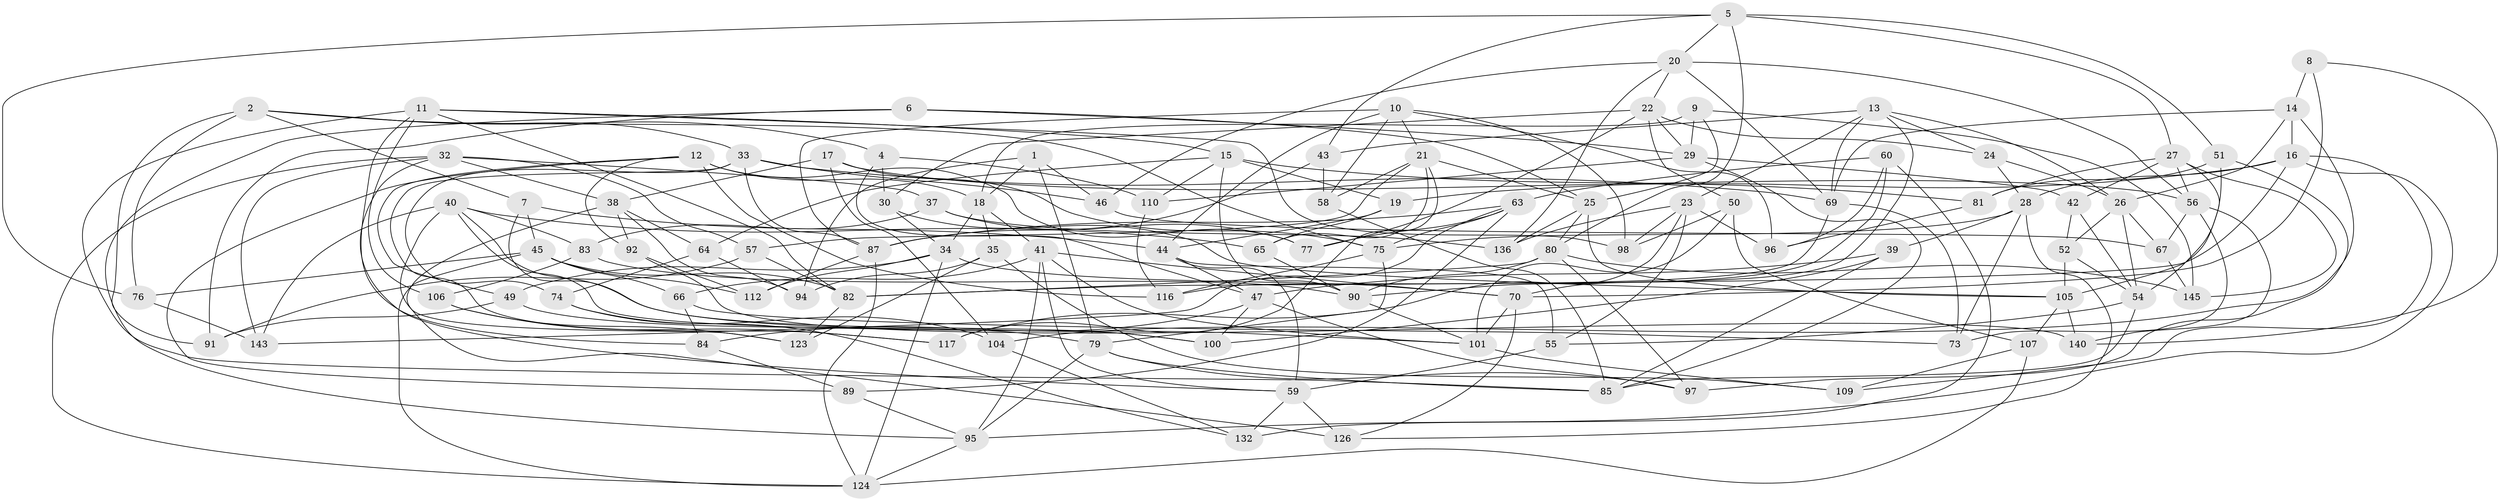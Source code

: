 // Generated by graph-tools (version 1.1) at 2025/24/03/03/25 07:24:26]
// undirected, 103 vertices, 250 edges
graph export_dot {
graph [start="1"]
  node [color=gray90,style=filled];
  1;
  2 [super="+3"];
  4;
  5 [super="+115"];
  6;
  7;
  8;
  9;
  10 [super="+144"];
  11 [super="+72"];
  12 [super="+134"];
  13 [super="+114"];
  14 [super="+78"];
  15 [super="+61"];
  16 [super="+62"];
  17;
  18 [super="+119"];
  19;
  20 [super="+113"];
  21 [super="+36"];
  22 [super="+148"];
  23 [super="+53"];
  24;
  25 [super="+147"];
  26 [super="+108"];
  27 [super="+111"];
  28 [super="+102"];
  29 [super="+31"];
  30;
  32 [super="+71"];
  33 [super="+139"];
  34 [super="+122"];
  35;
  37;
  38 [super="+93"];
  39;
  40 [super="+88"];
  41 [super="+48"];
  42;
  43;
  44 [super="+120"];
  45 [super="+129"];
  46;
  47 [super="+135"];
  49;
  50;
  51;
  52;
  54 [super="+141"];
  55;
  56 [super="+138"];
  57;
  58;
  59 [super="+68"];
  60;
  63 [super="+103"];
  64;
  65;
  66;
  67;
  69 [super="+137"];
  70 [super="+125"];
  73;
  74;
  75 [super="+128"];
  76;
  77;
  79 [super="+127"];
  80 [super="+118"];
  81;
  82 [super="+86"];
  83;
  84;
  85 [super="+121"];
  87 [super="+131"];
  89;
  90 [super="+130"];
  91;
  92;
  94;
  95 [super="+99"];
  96;
  97;
  98;
  100;
  101 [super="+133"];
  104;
  105 [super="+146"];
  106;
  107;
  109;
  110;
  112;
  116;
  117;
  123;
  124 [super="+142"];
  126;
  132;
  136;
  140;
  143;
  145;
  1 -- 94;
  1 -- 79;
  1 -- 18;
  1 -- 46;
  2 -- 91;
  2 -- 76;
  2 -- 4;
  2 -- 7;
  2 -- 75;
  2 -- 33;
  4 -- 47;
  4 -- 30;
  4 -- 110;
  5 -- 76;
  5 -- 80;
  5 -- 43;
  5 -- 27;
  5 -- 51;
  5 -- 20;
  6 -- 29;
  6 -- 25;
  6 -- 95;
  6 -- 91;
  7 -- 100;
  7 -- 45;
  7 -- 44;
  8 -- 70;
  8 -- 140;
  8 -- 14 [weight=2];
  9 -- 145;
  9 -- 18;
  9 -- 29;
  9 -- 25;
  10 -- 58;
  10 -- 98;
  10 -- 96;
  10 -- 44;
  10 -- 21;
  10 -- 87;
  11 -- 82;
  11 -- 84;
  11 -- 106;
  11 -- 98;
  11 -- 85;
  11 -- 15;
  12 -- 92;
  12 -- 49;
  12 -- 116;
  12 -- 89;
  12 -- 18;
  12 -- 77;
  13 -- 26;
  13 -- 23;
  13 -- 69;
  13 -- 24;
  13 -- 43;
  13 -- 70;
  14 -- 16;
  14 -- 104;
  14 -- 26;
  14 -- 69;
  15 -- 64;
  15 -- 110;
  15 -- 19;
  15 -- 81;
  15 -- 90;
  16 -- 109;
  16 -- 95;
  16 -- 82;
  16 -- 19;
  16 -- 28;
  17 -- 56;
  17 -- 104;
  17 -- 75;
  17 -- 38;
  18 -- 35;
  18 -- 41;
  18 -- 34;
  19 -- 65;
  19 -- 44;
  20 -- 56;
  20 -- 136;
  20 -- 46;
  20 -- 22;
  20 -- 69;
  21 -- 58;
  21 -- 57;
  21 -- 65;
  21 -- 117;
  21 -- 25;
  22 -- 30;
  22 -- 24;
  22 -- 29;
  22 -- 50;
  22 -- 77;
  23 -- 55;
  23 -- 98;
  23 -- 96;
  23 -- 136;
  23 -- 117;
  24 -- 28;
  24 -- 26;
  25 -- 136;
  25 -- 105;
  25 -- 80;
  26 -- 52;
  26 -- 54;
  26 -- 67;
  27 -- 42;
  27 -- 145;
  27 -- 81;
  27 -- 54;
  27 -- 56;
  28 -- 126;
  28 -- 73;
  28 -- 75;
  28 -- 39;
  29 -- 42;
  29 -- 110;
  29 -- 85;
  30 -- 105;
  30 -- 34;
  32 -- 57;
  32 -- 37;
  32 -- 38;
  32 -- 143;
  32 -- 124;
  32 -- 59;
  33 -- 117;
  33 -- 46;
  33 -- 69;
  33 -- 74;
  33 -- 87;
  34 -- 112;
  34 -- 49;
  34 -- 70;
  34 -- 124;
  35 -- 109;
  35 -- 123;
  35 -- 94;
  37 -- 83;
  37 -- 77;
  37 -- 136;
  38 -- 64;
  38 -- 94;
  38 -- 126;
  38 -- 92;
  39 -- 100;
  39 -- 47;
  39 -- 85;
  40 -- 65;
  40 -- 83;
  40 -- 123;
  40 -- 100;
  40 -- 143;
  40 -- 101;
  41 -- 59;
  41 -- 66;
  41 -- 101;
  41 -- 95;
  41 -- 70;
  42 -- 52;
  42 -- 54;
  43 -- 58;
  43 -- 87;
  44 -- 55;
  44 -- 59;
  44 -- 47;
  45 -- 76;
  45 -- 82;
  45 -- 112;
  45 -- 66;
  45 -- 124;
  46 -- 67;
  47 -- 97;
  47 -- 100;
  47 -- 84;
  49 -- 91;
  49 -- 79;
  50 -- 107;
  50 -- 98;
  50 -- 101;
  51 -- 97;
  51 -- 105;
  51 -- 81;
  52 -- 54;
  52 -- 105;
  54 -- 85;
  54 -- 55;
  55 -- 59;
  56 -- 67;
  56 -- 73;
  56 -- 140;
  57 -- 82;
  57 -- 91;
  58 -- 85;
  59 -- 126;
  59 -- 132;
  60 -- 96;
  60 -- 63;
  60 -- 132;
  60 -- 90;
  63 -- 89;
  63 -- 87;
  63 -- 143;
  63 -- 75;
  63 -- 77;
  64 -- 74;
  64 -- 94;
  65 -- 90;
  66 -- 73;
  66 -- 84;
  67 -- 145;
  69 -- 116;
  69 -- 73;
  70 -- 101;
  70 -- 126;
  74 -- 104;
  74 -- 132;
  75 -- 116;
  75 -- 79;
  76 -- 143;
  79 -- 97;
  79 -- 95;
  79 -- 85;
  80 -- 97;
  80 -- 82;
  80 -- 90;
  80 -- 145;
  81 -- 96;
  82 -- 123;
  83 -- 106;
  83 -- 90;
  84 -- 89;
  87 -- 124;
  87 -- 112;
  89 -- 95;
  90 -- 101;
  92 -- 112;
  92 -- 140;
  95 -- 124;
  101 -- 109;
  104 -- 132;
  105 -- 107;
  105 -- 140;
  106 -- 123;
  106 -- 117;
  107 -- 124;
  107 -- 109;
  110 -- 116;
}
